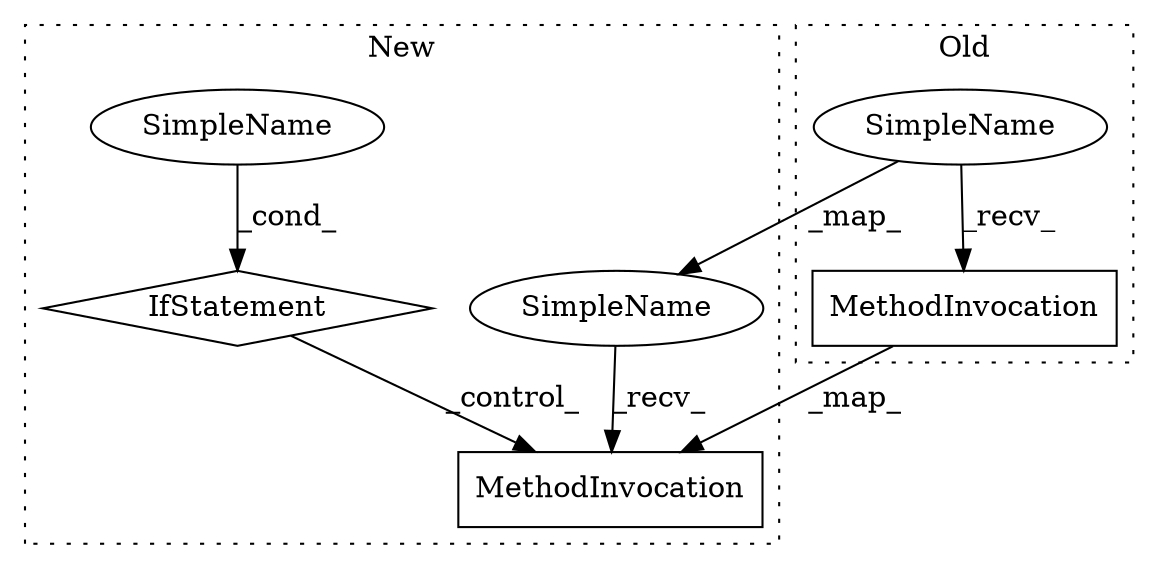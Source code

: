 digraph G {
subgraph cluster0 {
2 [label="MethodInvocation" a="32" s="2458" l="7" shape="box"];
6 [label="SimpleName" a="42" s="1273" l="2" shape="ellipse"];
label = "Old";
style="dotted";
}
subgraph cluster1 {
1 [label="IfStatement" a="25" s="1273,1284" l="4,2" shape="diamond"];
3 [label="MethodInvocation" a="32" s="2558" l="7" shape="box"];
4 [label="SimpleName" a="42" s="1294" l="2" shape="ellipse"];
5 [label="SimpleName" a="42" s="" l="" shape="ellipse"];
label = "New";
style="dotted";
}
1 -> 3 [label="_control_"];
2 -> 3 [label="_map_"];
4 -> 3 [label="_recv_"];
5 -> 1 [label="_cond_"];
6 -> 4 [label="_map_"];
6 -> 2 [label="_recv_"];
}